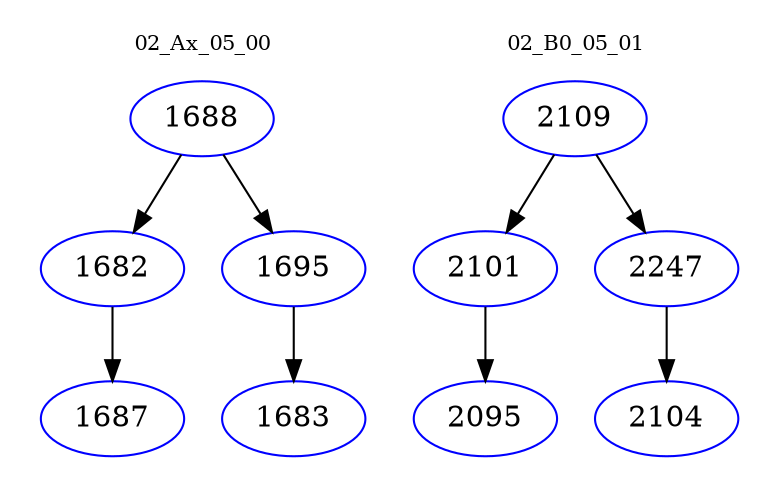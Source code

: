 digraph{
subgraph cluster_0 {
color = white
label = "02_Ax_05_00";
fontsize=10;
T0_1688 [label="1688", color="blue"]
T0_1688 -> T0_1682 [color="black"]
T0_1682 [label="1682", color="blue"]
T0_1682 -> T0_1687 [color="black"]
T0_1687 [label="1687", color="blue"]
T0_1688 -> T0_1695 [color="black"]
T0_1695 [label="1695", color="blue"]
T0_1695 -> T0_1683 [color="black"]
T0_1683 [label="1683", color="blue"]
}
subgraph cluster_1 {
color = white
label = "02_B0_05_01";
fontsize=10;
T1_2109 [label="2109", color="blue"]
T1_2109 -> T1_2101 [color="black"]
T1_2101 [label="2101", color="blue"]
T1_2101 -> T1_2095 [color="black"]
T1_2095 [label="2095", color="blue"]
T1_2109 -> T1_2247 [color="black"]
T1_2247 [label="2247", color="blue"]
T1_2247 -> T1_2104 [color="black"]
T1_2104 [label="2104", color="blue"]
}
}
